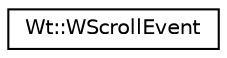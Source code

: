 digraph "Graphical Class Hierarchy"
{
 // LATEX_PDF_SIZE
  edge [fontname="Helvetica",fontsize="10",labelfontname="Helvetica",labelfontsize="10"];
  node [fontname="Helvetica",fontsize="10",shape=record];
  rankdir="LR";
  Node0 [label="Wt::WScrollEvent",height=0.2,width=0.4,color="black", fillcolor="white", style="filled",URL="$classWt_1_1WScrollEvent.html",tooltip="A class providing details for a scroll event."];
}
